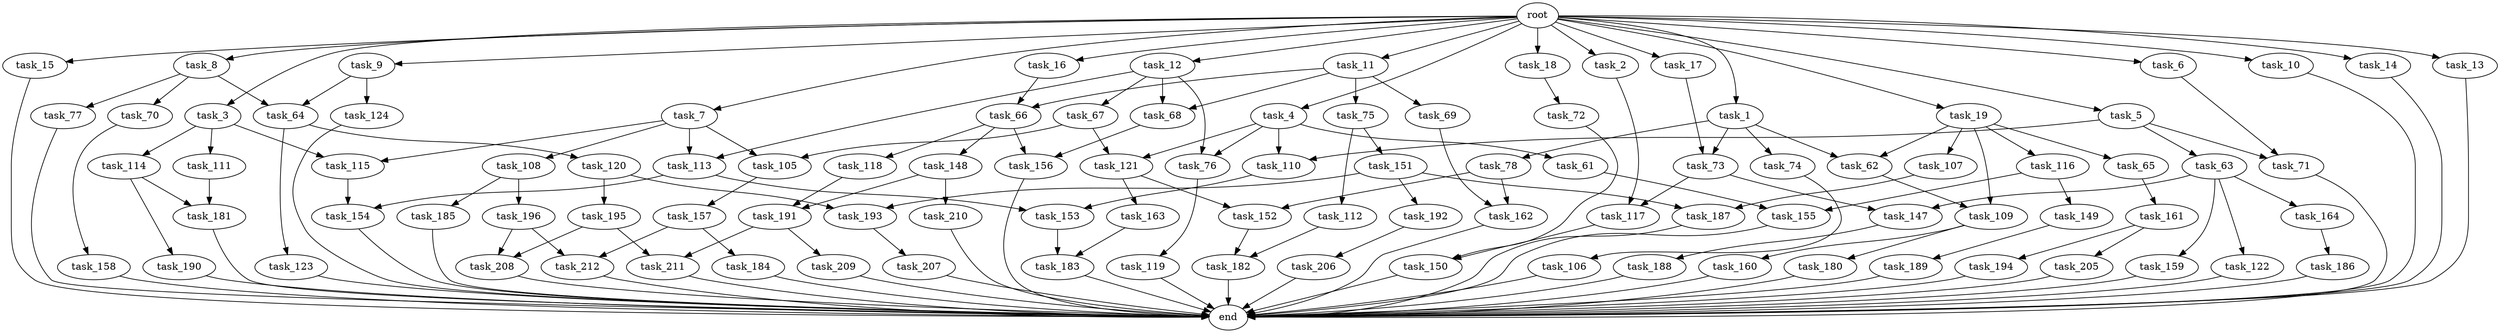 digraph G {
  task_116 [size="695784701952.000000"];
  task_105 [size="1408749273088.000000"];
  task_163 [size="858993459200.000000"];
  task_15 [size="1024.000000"];
  task_212 [size="523986010112.000000"];
  task_184 [size="309237645312.000000"];
  task_207 [size="77309411328.000000"];
  task_153 [size="1168231104512.000000"];
  task_191 [size="970662608896.000000"];
  task_7 [size="1024.000000"];
  task_119 [size="214748364800.000000"];
  task_75 [size="309237645312.000000"];
  task_154 [size="1168231104512.000000"];
  task_106 [size="309237645312.000000"];
  task_117 [size="1554778161152.000000"];
  task_196 [size="549755813888.000000"];
  task_182 [size="910533066752.000000"];
  task_9 [size="1024.000000"];
  task_181 [size="274877906944.000000"];
  task_74 [size="695784701952.000000"];
  task_155 [size="455266533376.000000"];
  task_112 [size="420906795008.000000"];
  task_147 [size="1717986918400.000000"];
  task_185 [size="549755813888.000000"];
  task_121 [size="1245540515840.000000"];
  task_164 [size="858993459200.000000"];
  task_118 [size="420906795008.000000"];
  task_73 [size="1391569403904.000000"];
  task_64 [size="352187318272.000000"];
  task_77 [size="214748364800.000000"];
  task_65 [size="695784701952.000000"];
  task_150 [size="1245540515840.000000"];
  task_18 [size="1024.000000"];
  task_188 [size="858993459200.000000"];
  task_63 [size="309237645312.000000"];
  task_68 [size="730144440320.000000"];
  task_115 [size="996432412672.000000"];
  task_206 [size="420906795008.000000"];
  task_160 [size="420906795008.000000"];
  task_190 [size="137438953472.000000"];
  task_61 [size="695784701952.000000"];
  task_11 [size="1024.000000"];
  task_156 [size="455266533376.000000"];
  task_1 [size="1024.000000"];
  task_159 [size="858993459200.000000"];
  task_78 [size="695784701952.000000"];
  task_157 [size="137438953472.000000"];
  task_109 [size="1245540515840.000000"];
  task_210 [size="549755813888.000000"];
  task_189 [size="309237645312.000000"];
  task_69 [size="309237645312.000000"];
  task_180 [size="420906795008.000000"];
  task_162 [size="1554778161152.000000"];
  task_123 [size="137438953472.000000"];
  task_194 [size="309237645312.000000"];
  task_62 [size="1391569403904.000000"];
  task_66 [size="446676598784.000000"];
  task_148 [size="420906795008.000000"];
  task_161 [size="137438953472.000000"];
  task_19 [size="1024.000000"];
  task_195 [size="420906795008.000000"];
  end [size="0.000000"];
  task_192 [size="137438953472.000000"];
  task_4 [size="1024.000000"];
  task_10 [size="1024.000000"];
  task_193 [size="558345748480.000000"];
  task_158 [size="77309411328.000000"];
  task_70 [size="214748364800.000000"];
  task_71 [size="343597383680.000000"];
  task_67 [size="420906795008.000000"];
  task_14 [size="1024.000000"];
  task_12 [size="1024.000000"];
  task_13 [size="1024.000000"];
  task_187 [size="214748364800.000000"];
  task_108 [size="858993459200.000000"];
  task_3 [size="1024.000000"];
  task_114 [size="137438953472.000000"];
  task_5 [size="1024.000000"];
  task_113 [size="1279900254208.000000"];
  task_6 [size="1024.000000"];
  task_186 [size="309237645312.000000"];
  task_124 [size="137438953472.000000"];
  task_2 [size="1024.000000"];
  task_209 [size="214748364800.000000"];
  task_183 [size="858993459200.000000"];
  task_107 [size="695784701952.000000"];
  task_72 [size="695784701952.000000"];
  task_211 [size="523986010112.000000"];
  task_149 [size="34359738368.000000"];
  task_17 [size="1024.000000"];
  task_76 [size="1116691496960.000000"];
  task_120 [size="137438953472.000000"];
  root [size="0.000000"];
  task_205 [size="309237645312.000000"];
  task_111 [size="137438953472.000000"];
  task_8 [size="1024.000000"];
  task_16 [size="1024.000000"];
  task_152 [size="1717986918400.000000"];
  task_151 [size="420906795008.000000"];
  task_110 [size="1005022347264.000000"];
  task_122 [size="858993459200.000000"];
  task_208 [size="523986010112.000000"];

  task_116 -> task_149 [size="33554432.000000"];
  task_116 -> task_155 [size="33554432.000000"];
  task_105 -> task_157 [size="134217728.000000"];
  task_163 -> task_183 [size="536870912.000000"];
  task_15 -> end [size="1.000000"];
  task_212 -> end [size="1.000000"];
  task_184 -> end [size="1.000000"];
  task_207 -> end [size="1.000000"];
  task_153 -> task_183 [size="301989888.000000"];
  task_191 -> task_209 [size="209715200.000000"];
  task_191 -> task_211 [size="209715200.000000"];
  task_7 -> task_108 [size="838860800.000000"];
  task_7 -> task_113 [size="838860800.000000"];
  task_7 -> task_105 [size="838860800.000000"];
  task_7 -> task_115 [size="838860800.000000"];
  task_119 -> end [size="1.000000"];
  task_75 -> task_112 [size="411041792.000000"];
  task_75 -> task_151 [size="411041792.000000"];
  task_154 -> end [size="1.000000"];
  task_106 -> end [size="1.000000"];
  task_117 -> task_150 [size="536870912.000000"];
  task_196 -> task_212 [size="209715200.000000"];
  task_196 -> task_208 [size="209715200.000000"];
  task_182 -> end [size="1.000000"];
  task_9 -> task_124 [size="134217728.000000"];
  task_9 -> task_64 [size="134217728.000000"];
  task_181 -> end [size="1.000000"];
  task_74 -> task_106 [size="301989888.000000"];
  task_155 -> end [size="1.000000"];
  task_112 -> task_182 [size="209715200.000000"];
  task_147 -> task_188 [size="838860800.000000"];
  task_185 -> end [size="1.000000"];
  task_121 -> task_163 [size="838860800.000000"];
  task_121 -> task_152 [size="838860800.000000"];
  task_164 -> task_186 [size="301989888.000000"];
  task_118 -> task_191 [size="411041792.000000"];
  task_73 -> task_147 [size="838860800.000000"];
  task_73 -> task_117 [size="838860800.000000"];
  task_64 -> task_120 [size="134217728.000000"];
  task_64 -> task_123 [size="134217728.000000"];
  task_77 -> end [size="1.000000"];
  task_65 -> task_161 [size="134217728.000000"];
  task_150 -> end [size="1.000000"];
  task_18 -> task_72 [size="679477248.000000"];
  task_188 -> end [size="1.000000"];
  task_63 -> task_164 [size="838860800.000000"];
  task_63 -> task_147 [size="838860800.000000"];
  task_63 -> task_122 [size="838860800.000000"];
  task_63 -> task_159 [size="838860800.000000"];
  task_68 -> task_156 [size="33554432.000000"];
  task_115 -> task_154 [size="301989888.000000"];
  task_206 -> end [size="1.000000"];
  task_160 -> end [size="1.000000"];
  task_190 -> end [size="1.000000"];
  task_61 -> task_155 [size="411041792.000000"];
  task_11 -> task_66 [size="301989888.000000"];
  task_11 -> task_75 [size="301989888.000000"];
  task_11 -> task_68 [size="301989888.000000"];
  task_11 -> task_69 [size="301989888.000000"];
  task_156 -> end [size="1.000000"];
  task_1 -> task_78 [size="679477248.000000"];
  task_1 -> task_73 [size="679477248.000000"];
  task_1 -> task_62 [size="679477248.000000"];
  task_1 -> task_74 [size="679477248.000000"];
  task_159 -> end [size="1.000000"];
  task_78 -> task_162 [size="838860800.000000"];
  task_78 -> task_152 [size="838860800.000000"];
  task_157 -> task_212 [size="301989888.000000"];
  task_157 -> task_184 [size="301989888.000000"];
  task_109 -> task_180 [size="411041792.000000"];
  task_109 -> task_160 [size="411041792.000000"];
  task_210 -> end [size="1.000000"];
  task_189 -> end [size="1.000000"];
  task_69 -> task_162 [size="679477248.000000"];
  task_180 -> end [size="1.000000"];
  task_162 -> end [size="1.000000"];
  task_123 -> end [size="1.000000"];
  task_194 -> end [size="1.000000"];
  task_62 -> task_109 [size="536870912.000000"];
  task_66 -> task_118 [size="411041792.000000"];
  task_66 -> task_156 [size="411041792.000000"];
  task_66 -> task_148 [size="411041792.000000"];
  task_148 -> task_210 [size="536870912.000000"];
  task_148 -> task_191 [size="536870912.000000"];
  task_161 -> task_194 [size="301989888.000000"];
  task_161 -> task_205 [size="301989888.000000"];
  task_19 -> task_65 [size="679477248.000000"];
  task_19 -> task_109 [size="679477248.000000"];
  task_19 -> task_62 [size="679477248.000000"];
  task_19 -> task_107 [size="679477248.000000"];
  task_19 -> task_116 [size="679477248.000000"];
  task_195 -> task_208 [size="301989888.000000"];
  task_195 -> task_211 [size="301989888.000000"];
  task_192 -> task_206 [size="411041792.000000"];
  task_4 -> task_110 [size="679477248.000000"];
  task_4 -> task_76 [size="679477248.000000"];
  task_4 -> task_61 [size="679477248.000000"];
  task_4 -> task_121 [size="679477248.000000"];
  task_10 -> end [size="1.000000"];
  task_193 -> task_207 [size="75497472.000000"];
  task_158 -> end [size="1.000000"];
  task_70 -> task_158 [size="75497472.000000"];
  task_71 -> end [size="1.000000"];
  task_67 -> task_105 [size="536870912.000000"];
  task_67 -> task_121 [size="536870912.000000"];
  task_14 -> end [size="1.000000"];
  task_12 -> task_67 [size="411041792.000000"];
  task_12 -> task_68 [size="411041792.000000"];
  task_12 -> task_76 [size="411041792.000000"];
  task_12 -> task_113 [size="411041792.000000"];
  task_13 -> end [size="1.000000"];
  task_187 -> end [size="1.000000"];
  task_108 -> task_185 [size="536870912.000000"];
  task_108 -> task_196 [size="536870912.000000"];
  task_3 -> task_114 [size="134217728.000000"];
  task_3 -> task_111 [size="134217728.000000"];
  task_3 -> task_115 [size="134217728.000000"];
  task_114 -> task_181 [size="134217728.000000"];
  task_114 -> task_190 [size="134217728.000000"];
  task_5 -> task_63 [size="301989888.000000"];
  task_5 -> task_110 [size="301989888.000000"];
  task_5 -> task_71 [size="301989888.000000"];
  task_113 -> task_153 [size="838860800.000000"];
  task_113 -> task_154 [size="838860800.000000"];
  task_6 -> task_71 [size="33554432.000000"];
  task_186 -> end [size="1.000000"];
  task_124 -> end [size="1.000000"];
  task_2 -> task_117 [size="679477248.000000"];
  task_209 -> end [size="1.000000"];
  task_183 -> end [size="1.000000"];
  task_107 -> task_187 [size="75497472.000000"];
  task_72 -> task_150 [size="679477248.000000"];
  task_211 -> end [size="1.000000"];
  task_149 -> task_189 [size="301989888.000000"];
  task_17 -> task_73 [size="679477248.000000"];
  task_76 -> task_119 [size="209715200.000000"];
  task_120 -> task_193 [size="411041792.000000"];
  task_120 -> task_195 [size="411041792.000000"];
  root -> task_13 [size="1.000000"];
  root -> task_17 [size="1.000000"];
  root -> task_3 [size="1.000000"];
  root -> task_4 [size="1.000000"];
  root -> task_11 [size="1.000000"];
  root -> task_15 [size="1.000000"];
  root -> task_10 [size="1.000000"];
  root -> task_6 [size="1.000000"];
  root -> task_9 [size="1.000000"];
  root -> task_16 [size="1.000000"];
  root -> task_8 [size="1.000000"];
  root -> task_18 [size="1.000000"];
  root -> task_1 [size="1.000000"];
  root -> task_5 [size="1.000000"];
  root -> task_19 [size="1.000000"];
  root -> task_2 [size="1.000000"];
  root -> task_14 [size="1.000000"];
  root -> task_7 [size="1.000000"];
  root -> task_12 [size="1.000000"];
  task_205 -> end [size="1.000000"];
  task_111 -> task_181 [size="134217728.000000"];
  task_8 -> task_64 [size="209715200.000000"];
  task_8 -> task_77 [size="209715200.000000"];
  task_8 -> task_70 [size="209715200.000000"];
  task_16 -> task_66 [size="134217728.000000"];
  task_152 -> task_182 [size="679477248.000000"];
  task_151 -> task_193 [size="134217728.000000"];
  task_151 -> task_192 [size="134217728.000000"];
  task_151 -> task_187 [size="134217728.000000"];
  task_110 -> task_153 [size="301989888.000000"];
  task_122 -> end [size="1.000000"];
  task_208 -> end [size="1.000000"];
}
